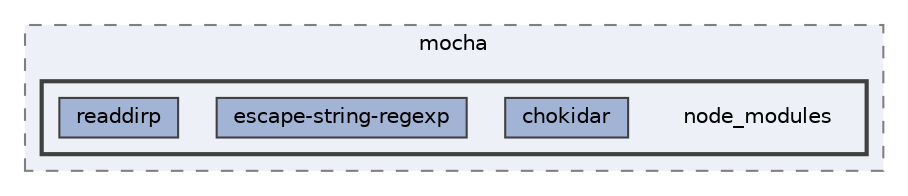digraph "C:/Users/arisc/OneDrive/Documents/GitHub/FINAL/EcoEats-Project/node_modules/mocha/node_modules"
{
 // LATEX_PDF_SIZE
  bgcolor="transparent";
  edge [fontname=Helvetica,fontsize=10,labelfontname=Helvetica,labelfontsize=10];
  node [fontname=Helvetica,fontsize=10,shape=box,height=0.2,width=0.4];
  compound=true
  subgraph clusterdir_d5debda2d3d2df88f5777b85319291cd {
    graph [ bgcolor="#edf0f7", pencolor="grey50", label="mocha", fontname=Helvetica,fontsize=10 style="filled,dashed", URL="dir_d5debda2d3d2df88f5777b85319291cd.html",tooltip=""]
  subgraph clusterdir_540526ff4ef84916d1e9eaa734c34ab0 {
    graph [ bgcolor="#edf0f7", pencolor="grey25", label="", fontname=Helvetica,fontsize=10 style="filled,bold", URL="dir_540526ff4ef84916d1e9eaa734c34ab0.html",tooltip=""]
    dir_540526ff4ef84916d1e9eaa734c34ab0 [shape=plaintext, label="node_modules"];
  dir_2b8e291448335019d90f18279bdb50e1 [label="chokidar", fillcolor="#a2b4d6", color="grey25", style="filled", URL="dir_2b8e291448335019d90f18279bdb50e1.html",tooltip=""];
  dir_a79deec1068998d22d42bbe42ae692c1 [label="escape-string-regexp", fillcolor="#a2b4d6", color="grey25", style="filled", URL="dir_a79deec1068998d22d42bbe42ae692c1.html",tooltip=""];
  dir_972bcfe5e93284314e94f27bb5e9ba65 [label="readdirp", fillcolor="#a2b4d6", color="grey25", style="filled", URL="dir_972bcfe5e93284314e94f27bb5e9ba65.html",tooltip=""];
  }
  }
}
